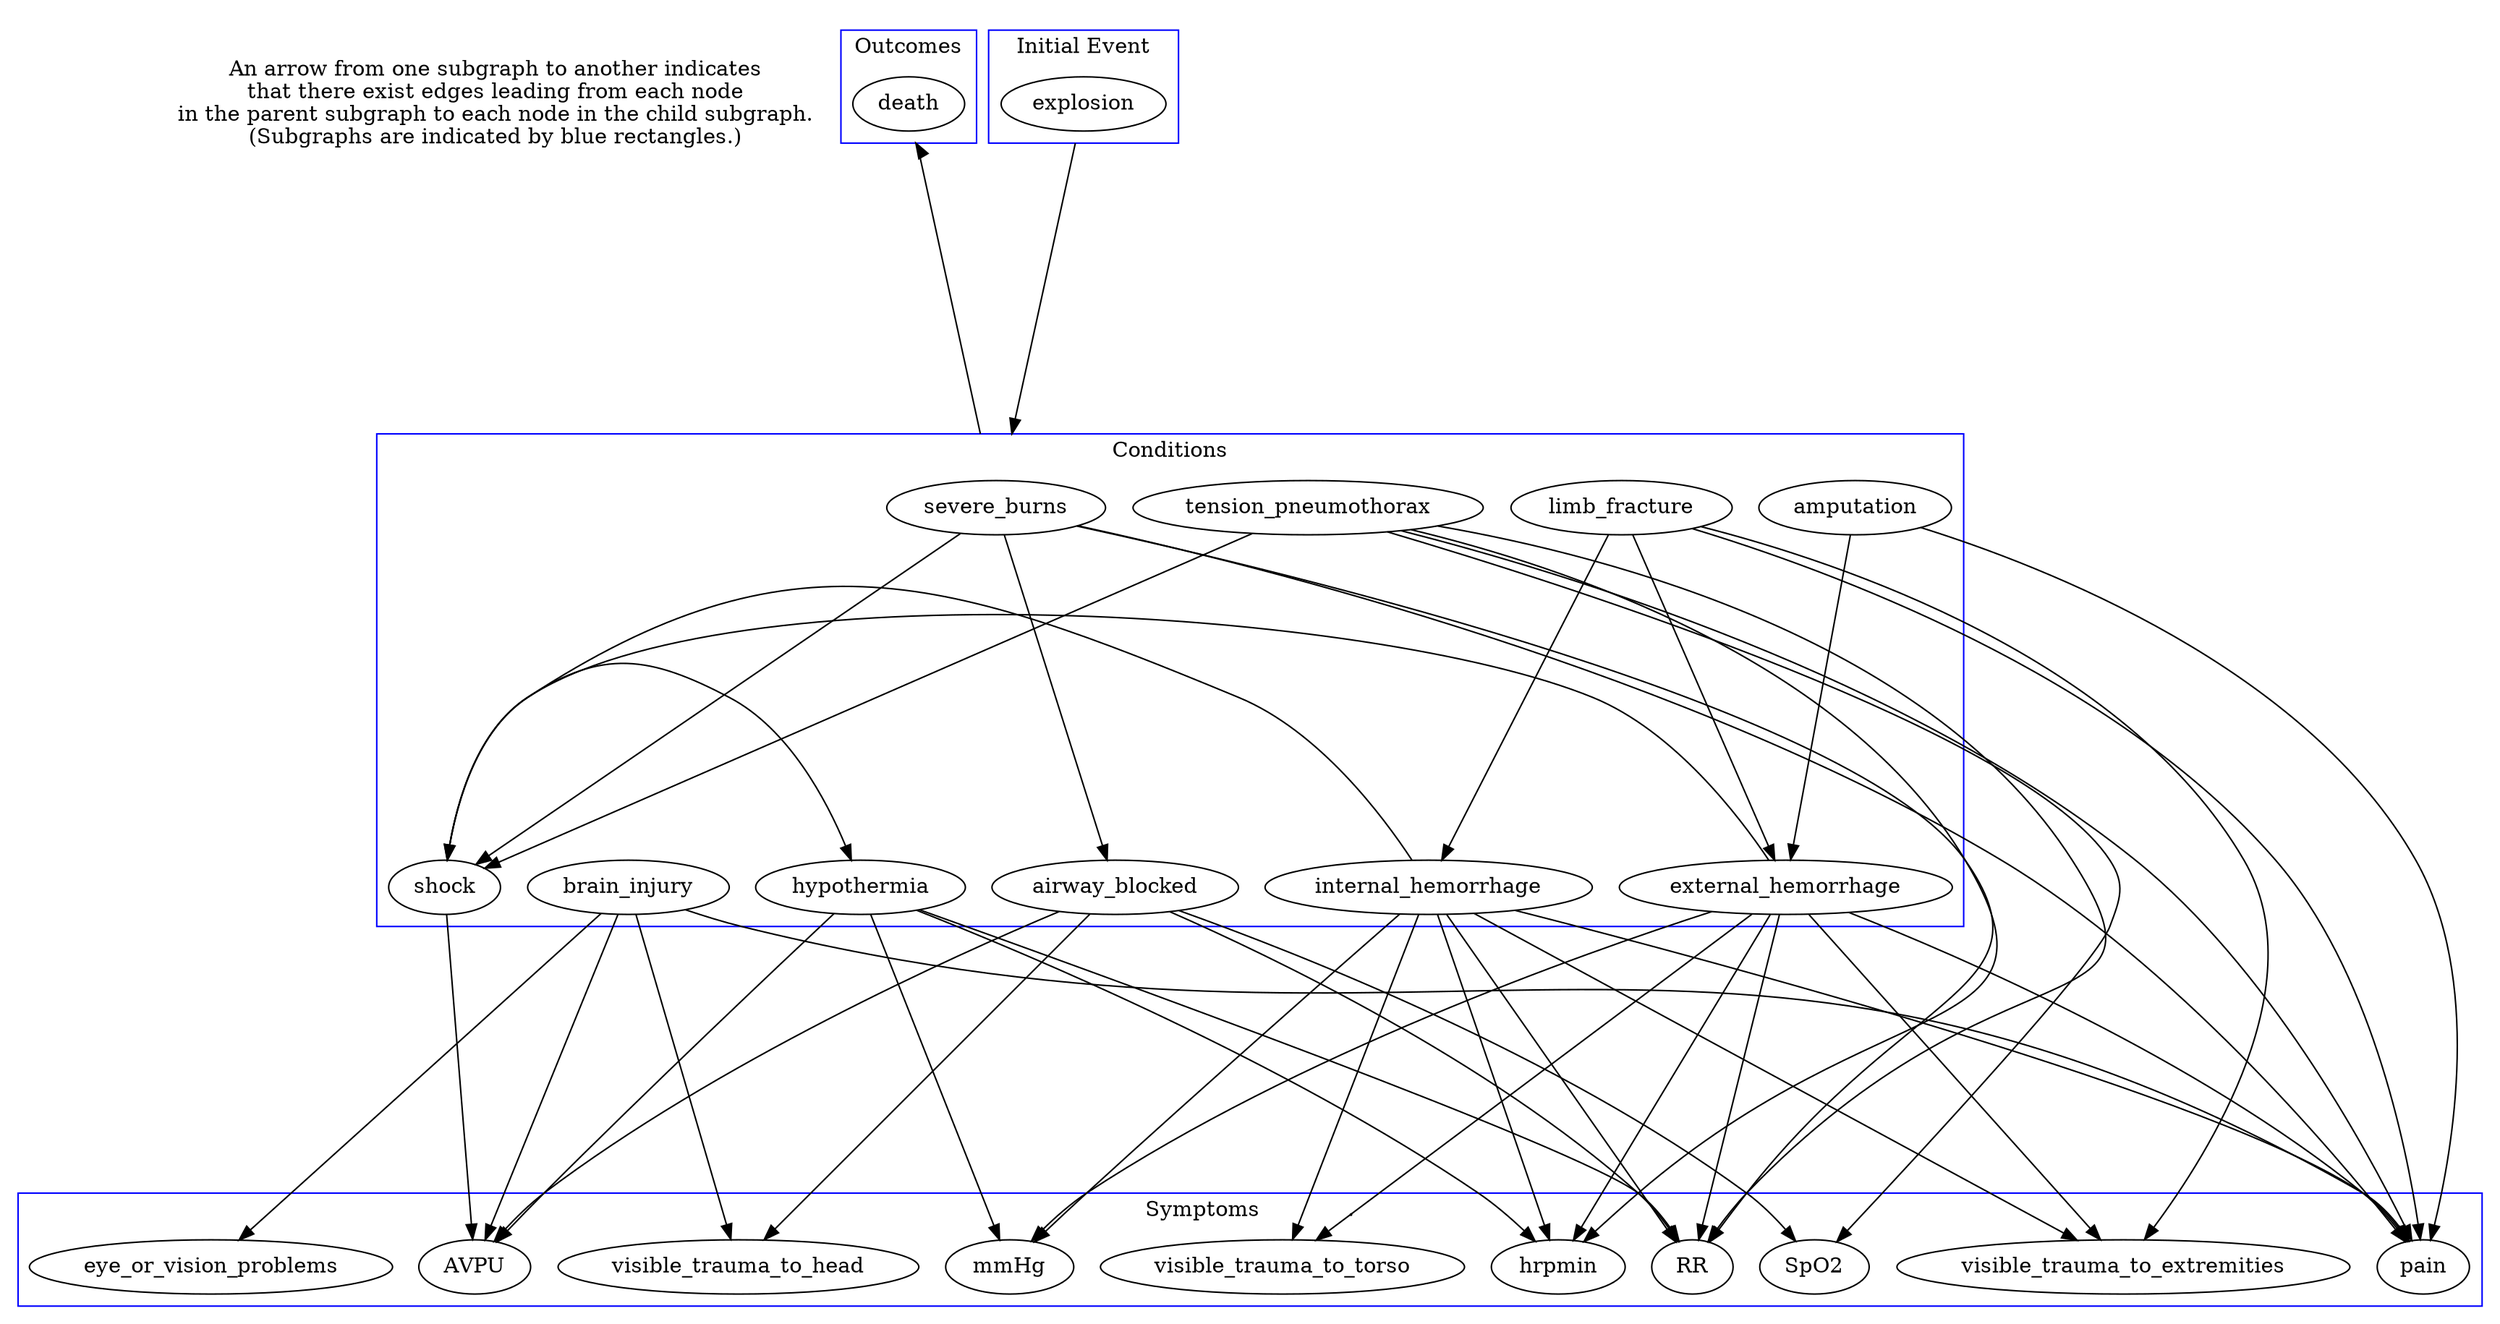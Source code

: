 digraph {
	compound=true;
	ranksep=3.0;

	subgraph cluster_io {
		rank="same";
		style="invis";
		subgraph cluster_event {
			color=blue;
			label="Initial Event";
			rank="same";
			style="solid";

			explosion;
		}

		subgraph cluster_outcomes {
			color=blue;
			label="Outcomes";
			rank="same";
			style="solid";

			/* may add forms of permanent injury or PTSD here later */
			death;
		}
	
		foo [shape=plaintext, label="An arrow from one subgraph to another indicates\nthat there exist edges leading from each node\nin the parent subgraph to each node in the child subgraph.\n(Subgraphs are indicated by blue rectangles.)"];
	}

	subgraph cluster_symptoms {
		color=blue;
		label="Symptoms             ."; /* aligned s.t. the period is covered by an edge (and the text isn't)*/
		{
			rank="same";

			AVPU;
			hrpmin;
			mmHg;
			SpO2;
			RR;
			pain;
			eye_or_vision_problems;
			visible_trauma_to_head;
			visible_trauma_to_torso;
			visible_trauma_to_extremities;
		}
	}

	/* Some of these, e.g. amputation, are directly observable, but others are latent */
	subgraph cluster_conditions {
		color=blue;
		label="Conditions";
		{
			rank="same";
			tension_pneumothorax;
			severe_burns;
			limb_fracture;
			amputation;
		}
		{
			rank="same";
			airway_blocked;
			external_hemorrhage;
			shock;
			internal_hemorrhage;
			brain_injury;
			hypothermia;
		}
	}

	hypothermia -> AVPU;
	shock -> AVPU;
	brain_injury -> AVPU;
	airway_blocked -> AVPU;

	internal_hemorrhage -> hrpmin;
	external_hemorrhage -> hrpmin;
	hypothermia -> hrpmin;
	tension_pneumothorax -> hrpmin;

	internal_hemorrhage -> mmHg;
	external_hemorrhage -> mmHg;
	hypothermia -> mmHg;

	airway_blocked -> SpO2;
	tension_pneumothorax -> SpO2;

	hypothermia -> RR;
	airway_blocked -> RR;
	tension_pneumothorax -> RR;
	severe_burns -> RR;
	internal_hemorrhage -> RR;
	external_hemorrhage -> RR;

	internal_hemorrhage -> pain;
	external_hemorrhage -> pain;
	brain_injury -> pain;
	limb_fracture -> pain;
	amputation -> pain;
	tension_pneumothorax -> pain;
	severe_burns -> pain;

	brain_injury -> eye_or_vision_problems;

	brain_injury -> visible_trauma_to_head;
	airway_blocked -> visible_trauma_to_head;

	internal_hemorrhage -> visible_trauma_to_torso;
	external_hemorrhage -> visible_trauma_to_torso;

	internal_hemorrhage -> visible_trauma_to_extremities;
	external_hemorrhage -> visible_trauma_to_extremities;
	limb_fracture -> visible_trauma_to_extremities;

	severe_burns -> airway_blocked;

	amputation -> external_hemorrhage;
	limb_fracture -> external_hemorrhage;

	limb_fracture -> internal_hemorrhage;

	internal_hemorrhage -> shock;
	external_hemorrhage -> shock;
	tension_pneumothorax -> shock;
	severe_burns -> shock;


	shock -> hypothermia;

	// The specific nodes here don't matter; we just need to pick anything from the appropriate cluster for the head and tail
	explosion -> severe_burns [ltail=cluster_event,lhead=cluster_conditions];
	severe_burns -> death [ltail=cluster_conditions,lhead=cluster_outcomes];
}
